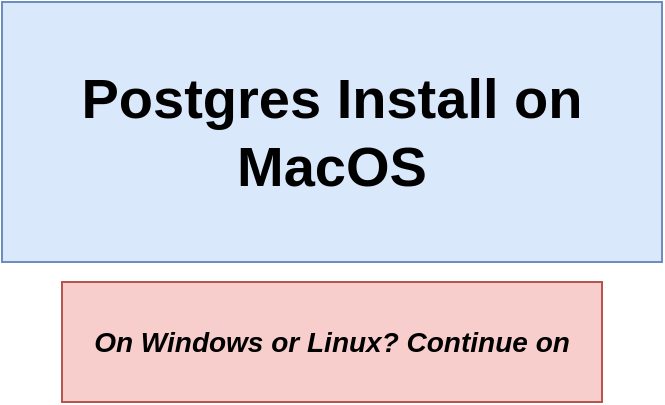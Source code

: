 <mxfile version="13.3.7" type="device" pages="8"><diagram id="_7XmPG7u2nsf8MUTdPs8" name="01 - mac"><mxGraphModel dx="1502" dy="926" grid="1" gridSize="10" guides="1" tooltips="1" connect="1" arrows="1" fold="1" page="1" pageScale="1" pageWidth="1920" pageHeight="1200" math="0" shadow="0"><root><mxCell id="0"/><mxCell id="1" parent="0"/><mxCell id="1deh-0JyuAxMLP01nquG-1" value="Postgres Install on MacOS" style="rounded=0;whiteSpace=wrap;html=1;fillColor=#dae8fc;strokeColor=#6c8ebf;fontStyle=1;fontSize=28;" parent="1" vertex="1"><mxGeometry x="590" y="340" width="330" height="130" as="geometry"/></mxCell><mxCell id="1deh-0JyuAxMLP01nquG-2" value="On Windows or Linux? Continue on" style="rounded=0;whiteSpace=wrap;html=1;fontSize=14;fillColor=#f8cecc;strokeColor=#b85450;fontStyle=3" parent="1" vertex="1"><mxGeometry x="620" y="480" width="270" height="60" as="geometry"/></mxCell></root></mxGraphModel></diagram><diagram id="VWZpACXTX4uAjGUY8w5F" name="02 - inst"><mxGraphModel dx="1502" dy="926" grid="1" gridSize="10" guides="1" tooltips="1" connect="1" arrows="1" fold="1" page="1" pageScale="1" pageWidth="1920" pageHeight="1200" math="0" shadow="0"><root><mxCell id="ldL2aA36e5JA2og3L-ID-0"/><mxCell id="ldL2aA36e5JA2og3L-ID-1" parent="ldL2aA36e5JA2og3L-ID-0"/><mxCell id="ldL2aA36e5JA2og3L-ID-4" style="edgeStyle=orthogonalEdgeStyle;rounded=0;orthogonalLoop=1;jettySize=auto;html=1;exitX=0.5;exitY=1;exitDx=0;exitDy=0;fontSize=23;" parent="ldL2aA36e5JA2og3L-ID-1" source="ldL2aA36e5JA2og3L-ID-2" target="ldL2aA36e5JA2og3L-ID-3" edge="1"><mxGeometry relative="1" as="geometry"/></mxCell><mxCell id="ldL2aA36e5JA2og3L-ID-2" value="You might already have Postgres installed!" style="rounded=0;whiteSpace=wrap;html=1;fontSize=23;fillColor=#f8cecc;strokeColor=#b85450;fontStyle=1" parent="ldL2aA36e5JA2og3L-ID-1" vertex="1"><mxGeometry x="610" y="390" width="290" height="90" as="geometry"/></mxCell><mxCell id="ldL2aA36e5JA2og3L-ID-3" value="To check, run 'psql' at your terminal" style="rounded=0;whiteSpace=wrap;html=1;fontSize=23;fillColor=#f8cecc;strokeColor=#b85450;fontStyle=1" parent="ldL2aA36e5JA2og3L-ID-1" vertex="1"><mxGeometry x="610" y="520" width="290" height="90" as="geometry"/></mxCell></root></mxGraphModel></diagram><diagram name="03 - inst" id="dVAYxOs2tv156CoxtkKb"><mxGraphModel dx="1502" dy="926" grid="1" gridSize="10" guides="1" tooltips="1" connect="1" arrows="1" fold="1" page="1" pageScale="1" pageWidth="1920" pageHeight="1200" math="0" shadow="0"><root><mxCell id="vVYKBLKc9c4kez9bgSjh-0"/><mxCell id="vVYKBLKc9c4kez9bgSjh-1" parent="vVYKBLKc9c4kez9bgSjh-0"/><mxCell id="vVYKBLKc9c4kez9bgSjh-2" style="edgeStyle=orthogonalEdgeStyle;rounded=0;orthogonalLoop=1;jettySize=auto;html=1;exitX=0.5;exitY=1;exitDx=0;exitDy=0;fontSize=23;" parent="vVYKBLKc9c4kez9bgSjh-1" source="vVYKBLKc9c4kez9bgSjh-3" target="vVYKBLKc9c4kez9bgSjh-4" edge="1"><mxGeometry relative="1" as="geometry"/></mxCell><mxCell id="vVYKBLKc9c4kez9bgSjh-3" value="Already have Postgres installed?" style="rounded=0;whiteSpace=wrap;html=1;fontSize=23;fillColor=#f8cecc;strokeColor=#b85450;fontStyle=1" parent="vVYKBLKc9c4kez9bgSjh-1" vertex="1"><mxGeometry x="610" y="390" width="290" height="90" as="geometry"/></mxCell><mxCell id="vVYKBLKc9c4kez9bgSjh-4" value="Its up to you to figure out some settings in the coming videos" style="rounded=0;whiteSpace=wrap;html=1;fontSize=23;fillColor=#f8cecc;strokeColor=#b85450;fontStyle=1" parent="vVYKBLKc9c4kez9bgSjh-1" vertex="1"><mxGeometry x="610" y="520" width="290" height="90" as="geometry"/></mxCell></root></mxGraphModel></diagram><diagram id="xoRc2rePv7KWNWZfstnY" name="04 - sources"><mxGraphModel dx="1502" dy="926" grid="1" gridSize="10" guides="1" tooltips="1" connect="1" arrows="1" fold="1" page="1" pageScale="1" pageWidth="1920" pageHeight="1200" math="0" shadow="0"><root><mxCell id="lbMJQMZE6TI_BfNlzN5c-0"/><mxCell id="lbMJQMZE6TI_BfNlzN5c-1" parent="lbMJQMZE6TI_BfNlzN5c-0"/><mxCell id="lbMJQMZE6TI_BfNlzN5c-5" style="edgeStyle=orthogonalEdgeStyle;rounded=0;orthogonalLoop=1;jettySize=auto;html=1;exitX=0.5;exitY=1;exitDx=0;exitDy=0;fontSize=23;" parent="lbMJQMZE6TI_BfNlzN5c-1" source="lbMJQMZE6TI_BfNlzN5c-2" target="lbMJQMZE6TI_BfNlzN5c-4" edge="1"><mxGeometry relative="1" as="geometry"/></mxCell><mxCell id="lbMJQMZE6TI_BfNlzN5c-2" value="Postgres.app" style="rounded=0;whiteSpace=wrap;html=1;fontSize=23;fillColor=#dae8fc;strokeColor=#6c8ebf;fontStyle=1" parent="lbMJQMZE6TI_BfNlzN5c-1" vertex="1"><mxGeometry x="450" y="290" width="210" height="70" as="geometry"/></mxCell><mxCell id="lbMJQMZE6TI_BfNlzN5c-4" value="App that will install + configure Postgres for you perfectly" style="rounded=0;whiteSpace=wrap;html=1;fontSize=15;fillColor=#dae8fc;strokeColor=#6c8ebf;fontStyle=0" parent="lbMJQMZE6TI_BfNlzN5c-1" vertex="1"><mxGeometry x="450" y="400" width="210" height="70" as="geometry"/></mxCell><mxCell id="lbMJQMZE6TI_BfNlzN5c-6" style="edgeStyle=orthogonalEdgeStyle;rounded=0;orthogonalLoop=1;jettySize=auto;html=1;exitX=0.5;exitY=1;exitDx=0;exitDy=0;fontSize=23;" parent="lbMJQMZE6TI_BfNlzN5c-1" source="lbMJQMZE6TI_BfNlzN5c-7" target="lbMJQMZE6TI_BfNlzN5c-8" edge="1"><mxGeometry relative="1" as="geometry"/></mxCell><mxCell id="lbMJQMZE6TI_BfNlzN5c-7" value="Homebrew" style="rounded=0;whiteSpace=wrap;html=1;fontSize=23;fillColor=#dae8fc;strokeColor=#6c8ebf;fontStyle=1" parent="lbMJQMZE6TI_BfNlzN5c-1" vertex="1"><mxGeometry x="700" y="290" width="210" height="70" as="geometry"/></mxCell><mxCell id="lbMJQMZE6TI_BfNlzN5c-8" value="Requires a bit more setup, but still really easy" style="rounded=0;whiteSpace=wrap;html=1;fontSize=15;fillColor=#dae8fc;strokeColor=#6c8ebf;fontStyle=0" parent="lbMJQMZE6TI_BfNlzN5c-1" vertex="1"><mxGeometry x="700" y="400" width="210" height="70" as="geometry"/></mxCell><mxCell id="lbMJQMZE6TI_BfNlzN5c-10" value="Also makes it easy to start/stop the database to save resources" style="text;html=1;strokeColor=none;fillColor=none;align=center;verticalAlign=middle;whiteSpace=wrap;rounded=0;fontSize=11;fontStyle=2" parent="lbMJQMZE6TI_BfNlzN5c-1" vertex="1"><mxGeometry x="472.5" y="470" width="165" height="40" as="geometry"/></mxCell></root></mxGraphModel></diagram><diagram id="vRMWHd6uR_0YoMHFsHKn" name="05 - postgresapp"><mxGraphModel dx="1502" dy="926" grid="1" gridSize="10" guides="1" tooltips="1" connect="1" arrows="1" fold="1" page="1" pageScale="1" pageWidth="1920" pageHeight="1200" math="0" shadow="0"><root><mxCell id="7DO_5ZBstyRjm1WNcfgs-0"/><mxCell id="7DO_5ZBstyRjm1WNcfgs-1" parent="7DO_5ZBstyRjm1WNcfgs-0"/><mxCell id="7DO_5ZBstyRjm1WNcfgs-2" value="https://postgresapp.com" style="rounded=0;whiteSpace=wrap;html=1;fontSize=20;fillColor=#dae8fc;strokeColor=#6c8ebf;fontStyle=1" parent="7DO_5ZBstyRjm1WNcfgs-1" vertex="1"><mxGeometry x="580" y="380" width="290" height="60" as="geometry"/></mxCell><mxCell id="ooHgpN2AHPsrbr0bIL18-0" value="Get stuck at any point? Follow uninstall directions at Documentation -&amp;gt; Uninstalling" style="rounded=0;whiteSpace=wrap;html=1;fontSize=11;fillColor=#dae8fc;strokeColor=#6c8ebf;fontStyle=0" parent="7DO_5ZBstyRjm1WNcfgs-1" vertex="1"><mxGeometry x="580" y="470" width="290" height="60" as="geometry"/></mxCell></root></mxGraphModel></diagram><diagram name="06 - pgadmin" id="k68y-A-CeGnnX3F61Cz3"><mxGraphModel dx="417" dy="257" grid="1" gridSize="10" guides="1" tooltips="1" connect="1" arrows="1" fold="1" page="1" pageScale="1" pageWidth="1920" pageHeight="1200" math="0" shadow="0"><root><mxCell id="_ccewMlrKAxWSn7pXgu9-0"/><mxCell id="_ccewMlrKAxWSn7pXgu9-1" parent="_ccewMlrKAxWSn7pXgu9-0"/><mxCell id="_ccewMlrKAxWSn7pXgu9-2" value="pgadmin.org/download" style="rounded=0;whiteSpace=wrap;html=1;fontSize=20;fillColor=#dae8fc;strokeColor=#6c8ebf;fontStyle=1" vertex="1" parent="_ccewMlrKAxWSn7pXgu9-1"><mxGeometry x="580" y="380" width="320" height="60" as="geometry"/></mxCell><mxCell id="_ccewMlrKAxWSn7pXgu9-4" value="Tool to manage and interact with Postgres" style="text;html=1;strokeColor=none;fillColor=none;align=center;verticalAlign=middle;whiteSpace=wrap;rounded=0;fontSize=11;fontStyle=2" vertex="1" parent="_ccewMlrKAxWSn7pXgu9-1"><mxGeometry x="655" y="440" width="170" height="30" as="geometry"/></mxCell></root></mxGraphModel></diagram><diagram id="h_GYBeshvr-wHiWyFuo5" name="07 - windows"><mxGraphModel dx="1502" dy="926" grid="1" gridSize="10" guides="1" tooltips="1" connect="1" arrows="1" fold="1" page="1" pageScale="1" pageWidth="1920" pageHeight="1200" math="0" shadow="0"><root><mxCell id="zZ076bLO-DvyxkloKVuN-0"/><mxCell id="zZ076bLO-DvyxkloKVuN-1" parent="zZ076bLO-DvyxkloKVuN-0"/><mxCell id="NbRKZN-RaLDK9tfgy3Gj-0" value="postgresql.org/download/windows" style="rounded=0;whiteSpace=wrap;html=1;fontSize=20;fillColor=#dae8fc;strokeColor=#6c8ebf;fontStyle=1" parent="zZ076bLO-DvyxkloKVuN-1" vertex="1"><mxGeometry x="580" y="440" width="370" height="70" as="geometry"/></mxCell><mxCell id="NbRKZN-RaLDK9tfgy3Gj-2" value="Windows Postgres Installer" style="text;html=1;strokeColor=none;fillColor=none;align=center;verticalAlign=middle;whiteSpace=wrap;rounded=0;fontSize=17;fontStyle=2" parent="zZ076bLO-DvyxkloKVuN-1" vertex="1"><mxGeometry x="682.5" y="520" width="165" height="20" as="geometry"/></mxCell></root></mxGraphModel></diagram><diagram name="08 - inst" id="udnsjKfDN8yDZrGMGOpx"><mxGraphModel dx="501" dy="309" grid="1" gridSize="10" guides="1" tooltips="1" connect="1" arrows="1" fold="1" page="1" pageScale="1" pageWidth="1920" pageHeight="1200" math="0" shadow="0"><root><mxCell id="1FF1YnE8z-9QkMD942hn-0"/><mxCell id="1FF1YnE8z-9QkMD942hn-1" parent="1FF1YnE8z-9QkMD942hn-0"/><mxCell id="1FF1YnE8z-9QkMD942hn-2" value="postgresql.org/download/linux/ubuntu" style="rounded=0;whiteSpace=wrap;html=1;fontSize=20;fillColor=#dae8fc;strokeColor=#6c8ebf;fontStyle=1" vertex="1" parent="1FF1YnE8z-9QkMD942hn-1"><mxGeometry x="565" y="440" width="400" height="70" as="geometry"/></mxCell><mxCell id="1FF1YnE8z-9QkMD942hn-3" value="Ubuntu Postgres Install" style="text;html=1;strokeColor=none;fillColor=none;align=center;verticalAlign=middle;whiteSpace=wrap;rounded=0;fontSize=17;fontStyle=2" vertex="1" parent="1FF1YnE8z-9QkMD942hn-1"><mxGeometry x="682.5" y="520" width="165" height="20" as="geometry"/></mxCell></root></mxGraphModel></diagram></mxfile>